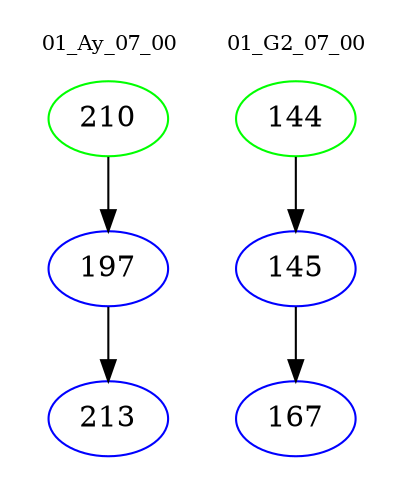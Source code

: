 digraph{
subgraph cluster_0 {
color = white
label = "01_Ay_07_00";
fontsize=10;
T0_210 [label="210", color="green"]
T0_210 -> T0_197 [color="black"]
T0_197 [label="197", color="blue"]
T0_197 -> T0_213 [color="black"]
T0_213 [label="213", color="blue"]
}
subgraph cluster_1 {
color = white
label = "01_G2_07_00";
fontsize=10;
T1_144 [label="144", color="green"]
T1_144 -> T1_145 [color="black"]
T1_145 [label="145", color="blue"]
T1_145 -> T1_167 [color="black"]
T1_167 [label="167", color="blue"]
}
}
